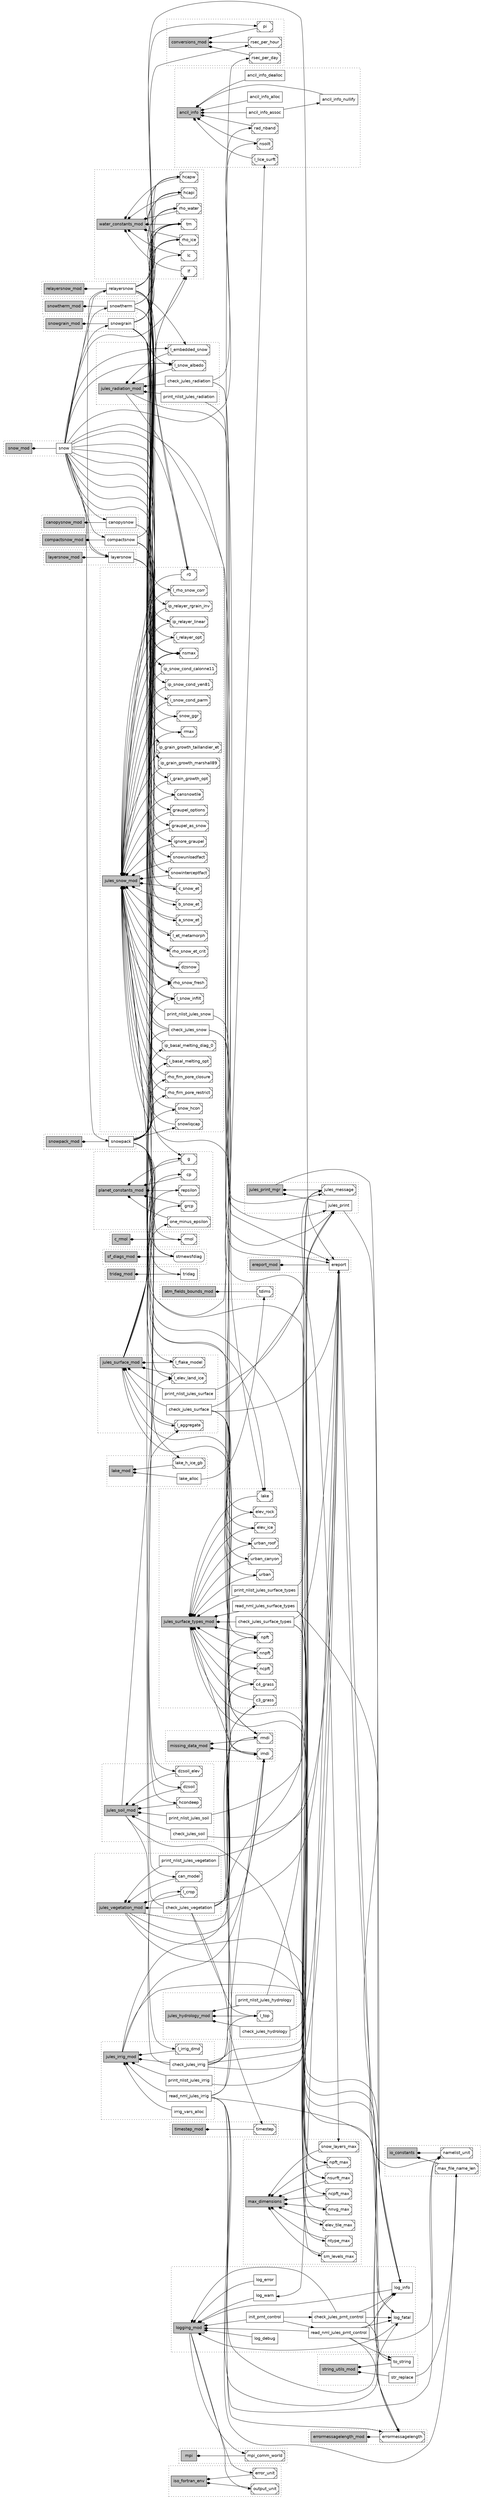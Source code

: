 digraph base {
	graph [rankdir=LR style=dotted]
	node [fontname=Helvetica shape=box]
	edge [arrowhead=normal arrowtail=none dir=both]
	snow_mod -> snow_mod__snow [arrowhead=none arrowtail=diamond]
	canopysnow_mod -> canopysnow_mod__canopysnow [arrowhead=none arrowtail=diamond]
	snow_mod__snow -> canopysnow_mod__canopysnow
	compactsnow_mod -> compactsnow_mod__compactsnow [arrowhead=none arrowtail=diamond]
	snow_mod__snow -> compactsnow_mod__compactsnow
	layersnow_mod -> layersnow_mod__layersnow [arrowhead=none arrowtail=diamond]
	snow_mod__snow -> layersnow_mod__layersnow
	relayersnow_mod -> relayersnow_mod__relayersnow [arrowhead=none arrowtail=diamond]
	snow_mod__snow -> relayersnow_mod__relayersnow
	snowgrain_mod -> snowgrain_mod__snowgrain [arrowhead=none arrowtail=diamond]
	snow_mod__snow -> snowgrain_mod__snowgrain
	snowpack_mod -> snowpack_mod__snowpack [arrowhead=none arrowtail=diamond]
	snow_mod__snow -> snowpack_mod__snowpack
	snowtherm_mod -> snowtherm_mod__snowtherm [arrowhead=none arrowtail=diamond]
	snow_mod__snow -> snowtherm_mod__snowtherm
	water_constants_mod -> water_constants_mod__lf [arrowhead=none arrowtail=diamond]
	snow_mod__snow -> water_constants_mod__lf
	jules_snow_mod -> jules_snow_mod__nsmax [arrowhead=none arrowtail=diamond]
	snow_mod__snow -> jules_snow_mod__nsmax
	jules_snow_mod -> jules_snow_mod__l_snow_infilt [arrowhead=none arrowtail=diamond]
	snow_mod__snow -> jules_snow_mod__l_snow_infilt
	jules_snow_mod -> jules_snow_mod__graupel_options [arrowhead=none arrowtail=diamond]
	snow_mod__snow -> jules_snow_mod__graupel_options
	jules_snow_mod -> jules_snow_mod__graupel_as_snow [arrowhead=none arrowtail=diamond]
	snow_mod__snow -> jules_snow_mod__graupel_as_snow
	jules_snow_mod -> jules_snow_mod__ignore_graupel [arrowhead=none arrowtail=diamond]
	snow_mod__snow -> jules_snow_mod__ignore_graupel
	jules_snow_mod -> jules_snow_mod__r0 [arrowhead=none arrowtail=diamond]
	snow_mod__snow -> jules_snow_mod__r0
	jules_snow_mod -> jules_snow_mod__cansnowtile [arrowhead=none arrowtail=diamond]
	snow_mod__snow -> jules_snow_mod__cansnowtile
	jules_surface_types_mod -> jules_surface_types_mod__lake [arrowhead=none arrowtail=diamond]
	snow_mod__snow -> jules_surface_types_mod__lake
	jules_radiation_mod -> jules_radiation_mod__l_snow_albedo [arrowhead=none arrowtail=diamond]
	snow_mod__snow -> jules_radiation_mod__l_snow_albedo
	jules_radiation_mod -> jules_radiation_mod__l_embedded_snow [arrowhead=none arrowtail=diamond]
	snow_mod__snow -> jules_radiation_mod__l_embedded_snow
	sf_diags_mod -> sf_diags_mod__strnewsfdiag [arrowhead=none arrowtail=diamond]
	snow_mod__snow -> sf_diags_mod__strnewsfdiag
	ancil_info -> ancil_info__nsoilt [arrowhead=none arrowtail=diamond]
	snow_mod__snow -> ancil_info__nsoilt
	ancil_info -> ancil_info__ancil_info_nullify [arrowhead=none arrowtail=diamond]
	jules_radiation_mod -> jules_radiation_mod__check_jules_radiation [arrowhead=none arrowtail=diamond]
	ancil_info -> ancil_info__rad_nband [arrowhead=none arrowtail=diamond]
	jules_radiation_mod__check_jules_radiation -> ancil_info__rad_nband
	ereport_mod -> ereport_mod__ereport [arrowhead=none arrowtail=diamond]
	jules_radiation_mod__check_jules_radiation -> ereport_mod__ereport
	jules_print_mgr -> jules_print_mgr__jules_message [arrowhead=none arrowtail=diamond]
	jules_radiation_mod__check_jules_radiation -> jules_print_mgr__jules_message
	max_dimensions -> max_dimensions__snow_layers_max [arrowhead=none arrowtail=diamond]
	jules_snow_mod -> max_dimensions__snow_layers_max
	max_dimensions -> max_dimensions__npft_max [arrowhead=none arrowtail=diamond]
	jules_snow_mod -> max_dimensions__npft_max
	max_dimensions -> max_dimensions__nsurft_max [arrowhead=none arrowtail=diamond]
	jules_snow_mod -> max_dimensions__nsurft_max
	missing_data_mod -> missing_data_mod__rmdi [arrowhead=none arrowtail=diamond]
	jules_snow_mod -> missing_data_mod__rmdi
	jules_surface_types_mod -> jules_surface_types_mod__print_nlist_jules_surface_types [arrowhead=none arrowtail=diamond]
	jules_print_mgr -> jules_print_mgr__jules_print [arrowhead=none arrowtail=diamond]
	jules_surface_types_mod__print_nlist_jules_surface_types -> jules_print_mgr__jules_print
	conversions_mod -> conversions_mod__rsec_per_hour [arrowhead=none arrowtail=diamond]
	snowgrain_mod__snowgrain -> conversions_mod__rsec_per_hour
	conversions_mod -> conversions_mod__pi [arrowhead=none arrowtail=diamond]
	snowgrain_mod__snowgrain -> conversions_mod__pi
	c_rmol -> c_rmol__rmol [arrowhead=none arrowtail=diamond]
	snowgrain_mod__snowgrain -> c_rmol__rmol
	water_constants_mod -> water_constants_mod__rho_ice [arrowhead=none arrowtail=diamond]
	snowgrain_mod__snowgrain -> water_constants_mod__rho_ice
	water_constants_mod -> water_constants_mod__tm [arrowhead=none arrowtail=diamond]
	snowgrain_mod__snowgrain -> water_constants_mod__tm
	snowgrain_mod__snowgrain -> jules_snow_mod__nsmax
	snowgrain_mod__snowgrain -> jules_snow_mod__r0
	jules_snow_mod -> jules_snow_mod__rmax [arrowhead=none arrowtail=diamond]
	snowgrain_mod__snowgrain -> jules_snow_mod__rmax
	jules_snow_mod -> jules_snow_mod__snow_ggr [arrowhead=none arrowtail=diamond]
	snowgrain_mod__snowgrain -> jules_snow_mod__snow_ggr
	jules_snow_mod -> jules_snow_mod__i_grain_growth_opt [arrowhead=none arrowtail=diamond]
	snowgrain_mod__snowgrain -> jules_snow_mod__i_grain_growth_opt
	jules_snow_mod -> jules_snow_mod__ip_grain_growth_marshall89 [arrowhead=none arrowtail=diamond]
	snowgrain_mod__snowgrain -> jules_snow_mod__ip_grain_growth_marshall89
	jules_snow_mod -> jules_snow_mod__ip_grain_growth_taillandier_et [arrowhead=none arrowtail=diamond]
	snowgrain_mod__snowgrain -> jules_snow_mod__ip_grain_growth_taillandier_et
	snowtherm_mod__snowtherm -> jules_snow_mod__nsmax
	jules_snow_mod -> jules_snow_mod__ip_snow_cond_yen81 [arrowhead=none arrowtail=diamond]
	snowtherm_mod__snowtherm -> jules_snow_mod__ip_snow_cond_yen81
	jules_snow_mod -> jules_snow_mod__ip_snow_cond_calonne11 [arrowhead=none arrowtail=diamond]
	snowtherm_mod__snowtherm -> jules_snow_mod__ip_snow_cond_calonne11
	jules_snow_mod -> jules_snow_mod__i_snow_cond_parm [arrowhead=none arrowtail=diamond]
	snowtherm_mod__snowtherm -> jules_snow_mod__i_snow_cond_parm
	water_constants_mod -> water_constants_mod__hcapi [arrowhead=none arrowtail=diamond]
	snowtherm_mod__snowtherm -> water_constants_mod__hcapi
	water_constants_mod -> water_constants_mod__hcapw [arrowhead=none arrowtail=diamond]
	snowtherm_mod__snowtherm -> water_constants_mod__hcapw
	water_constants_mod -> water_constants_mod__rho_water [arrowhead=none arrowtail=diamond]
	snowtherm_mod__snowtherm -> water_constants_mod__rho_water
	layersnow_mod__layersnow -> jules_snow_mod__nsmax
	jules_snow_mod -> jules_snow_mod__dzsnow [arrowhead=none arrowtail=diamond]
	layersnow_mod__layersnow -> jules_snow_mod__dzsnow
	ancil_info -> ancil_info__ancil_info_dealloc [arrowhead=none arrowtail=diamond]
	jules_radiation_mod -> jules_radiation_mod__print_nlist_jules_radiation [arrowhead=none arrowtail=diamond]
	jules_radiation_mod__print_nlist_jules_radiation -> jules_print_mgr__jules_print
	jules_snow_mod -> jules_snow_mod__check_jules_snow [arrowhead=none arrowtail=diamond]
	jules_snow_mod__check_jules_snow -> ereport_mod__ereport
	jules_snow_mod__check_jules_snow -> water_constants_mod__tm
	jules_surface_types_mod -> jules_surface_types_mod__npft [arrowhead=none arrowtail=diamond]
	jules_snow_mod__check_jules_snow -> jules_surface_types_mod__npft
	jules_surface_mod -> jules_surface_mod__l_aggregate [arrowhead=none arrowtail=diamond]
	jules_snow_mod__check_jules_snow -> jules_surface_mod__l_aggregate
	jules_vegetation_mod -> jules_vegetation_mod__can_model [arrowhead=none arrowtail=diamond]
	jules_snow_mod__check_jules_snow -> jules_vegetation_mod__can_model
	relayersnow_mod__relayersnow -> layersnow_mod__layersnow
	relayersnow_mod__relayersnow -> ereport_mod__ereport
	relayersnow_mod__relayersnow -> water_constants_mod__hcapi
	relayersnow_mod__relayersnow -> water_constants_mod__hcapw
	relayersnow_mod__relayersnow -> water_constants_mod__tm
	relayersnow_mod__relayersnow -> jules_snow_mod__nsmax
	jules_snow_mod -> jules_snow_mod__rho_snow_fresh [arrowhead=none arrowtail=diamond]
	relayersnow_mod__relayersnow -> jules_snow_mod__rho_snow_fresh
	relayersnow_mod__relayersnow -> jules_snow_mod__r0
	jules_snow_mod -> jules_snow_mod__l_rho_snow_corr [arrowhead=none arrowtail=diamond]
	relayersnow_mod__relayersnow -> jules_snow_mod__l_rho_snow_corr
	jules_snow_mod -> jules_snow_mod__i_relayer_opt [arrowhead=none arrowtail=diamond]
	relayersnow_mod__relayersnow -> jules_snow_mod__i_relayer_opt
	jules_snow_mod -> jules_snow_mod__ip_relayer_linear [arrowhead=none arrowtail=diamond]
	relayersnow_mod__relayersnow -> jules_snow_mod__ip_relayer_linear
	jules_snow_mod -> jules_snow_mod__ip_relayer_rgrain_inv [arrowhead=none arrowtail=diamond]
	relayersnow_mod__relayersnow -> jules_snow_mod__ip_relayer_rgrain_inv
	relayersnow_mod__relayersnow -> jules_radiation_mod__l_snow_albedo
	relayersnow_mod__relayersnow -> jules_radiation_mod__l_embedded_snow
	jules_snow_mod -> jules_snow_mod__print_nlist_jules_snow [arrowhead=none arrowtail=diamond]
	jules_snow_mod__print_nlist_jules_snow -> jules_print_mgr__jules_print
	missing_data_mod -> missing_data_mod__imdi [arrowhead=none arrowtail=diamond]
	jules_radiation_mod -> missing_data_mod__imdi
	jules_radiation_mod -> missing_data_mod__rmdi
	compactsnow_mod__compactsnow -> water_constants_mod__rho_ice
	compactsnow_mod__compactsnow -> water_constants_mod__tm
	compactsnow_mod__compactsnow -> jules_snow_mod__nsmax
	jules_snow_mod -> jules_snow_mod__l_et_metamorph [arrowhead=none arrowtail=diamond]
	compactsnow_mod__compactsnow -> jules_snow_mod__l_et_metamorph
	jules_snow_mod -> jules_snow_mod__a_snow_et [arrowhead=none arrowtail=diamond]
	compactsnow_mod__compactsnow -> jules_snow_mod__a_snow_et
	jules_snow_mod -> jules_snow_mod__b_snow_et [arrowhead=none arrowtail=diamond]
	compactsnow_mod__compactsnow -> jules_snow_mod__b_snow_et
	jules_snow_mod -> jules_snow_mod__c_snow_et [arrowhead=none arrowtail=diamond]
	compactsnow_mod__compactsnow -> jules_snow_mod__c_snow_et
	jules_snow_mod -> jules_snow_mod__rho_snow_et_crit [arrowhead=none arrowtail=diamond]
	compactsnow_mod__compactsnow -> jules_snow_mod__rho_snow_et_crit
	planet_constants_mod -> planet_constants_mod__g [arrowhead=none arrowtail=diamond]
	compactsnow_mod__compactsnow -> planet_constants_mod__g
	jules_surface_types_mod -> jules_surface_types_mod__check_jules_surface_types [arrowhead=none arrowtail=diamond]
	jules_surface_types_mod__check_jules_surface_types -> max_dimensions__npft_max
	max_dimensions -> max_dimensions__ncpft_max [arrowhead=none arrowtail=diamond]
	jules_surface_types_mod__check_jules_surface_types -> max_dimensions__ncpft_max
	max_dimensions -> max_dimensions__nnvg_max [arrowhead=none arrowtail=diamond]
	jules_surface_types_mod__check_jules_surface_types -> max_dimensions__nnvg_max
	jules_surface_types_mod__check_jules_surface_types -> ereport_mod__ereport
	max_dimensions -> max_dimensions__elev_tile_max [arrowhead=none arrowtail=diamond]
	jules_surface_types_mod -> max_dimensions__elev_tile_max
	max_dimensions -> max_dimensions__ntype_max [arrowhead=none arrowtail=diamond]
	jules_surface_types_mod -> max_dimensions__ntype_max
	jules_surface_types_mod -> missing_data_mod__imdi
	ancil_info -> ancil_info__ancil_info_assoc [arrowhead=none arrowtail=diamond]
	ancil_info__ancil_info_assoc -> ancil_info__ancil_info_nullify
	tridag_mod -> tridag_mod__tridag [arrowhead=none arrowtail=diamond]
	snowpack_mod__snowpack -> tridag_mod__tridag
	snowpack_mod__snowpack -> water_constants_mod__hcapi
	snowpack_mod__snowpack -> water_constants_mod__hcapw
	snowpack_mod__snowpack -> water_constants_mod__lf
	snowpack_mod__snowpack -> water_constants_mod__rho_ice
	snowpack_mod__snowpack -> water_constants_mod__rho_water
	snowpack_mod__snowpack -> water_constants_mod__tm
	ancil_info -> ancil_info__l_lice_surft [arrowhead=none arrowtail=diamond]
	snowpack_mod__snowpack -> ancil_info__l_lice_surft
	jules_soil_mod -> jules_soil_mod__dzsoil [arrowhead=none arrowtail=diamond]
	snowpack_mod__snowpack -> jules_soil_mod__dzsoil
	jules_soil_mod -> jules_soil_mod__dzsoil_elev [arrowhead=none arrowtail=diamond]
	snowpack_mod__snowpack -> jules_soil_mod__dzsoil_elev
	jules_soil_mod -> jules_soil_mod__hcondeep [arrowhead=none arrowtail=diamond]
	snowpack_mod__snowpack -> jules_soil_mod__hcondeep
	jules_surface_mod -> jules_surface_mod__l_elev_land_ice [arrowhead=none arrowtail=diamond]
	snowpack_mod__snowpack -> jules_surface_mod__l_elev_land_ice
	jules_surface_mod -> jules_surface_mod__l_flake_model [arrowhead=none arrowtail=diamond]
	snowpack_mod__snowpack -> jules_surface_mod__l_flake_model
	snowpack_mod__snowpack -> jules_surface_types_mod__lake
	snowpack_mod__snowpack -> jules_snow_mod__nsmax
	snowpack_mod__snowpack -> jules_snow_mod__l_snow_infilt
	jules_snow_mod -> jules_snow_mod__i_basal_melting_opt [arrowhead=none arrowtail=diamond]
	snowpack_mod__snowpack -> jules_snow_mod__i_basal_melting_opt
	jules_snow_mod -> jules_snow_mod__ip_basal_melting_diag_0 [arrowhead=none arrowtail=diamond]
	snowpack_mod__snowpack -> jules_snow_mod__ip_basal_melting_diag_0
	snowpack_mod__snowpack -> jules_snow_mod__rho_snow_fresh
	jules_snow_mod -> jules_snow_mod__snowliqcap [arrowhead=none arrowtail=diamond]
	snowpack_mod__snowpack -> jules_snow_mod__snowliqcap
	jules_snow_mod -> jules_snow_mod__snow_hcon [arrowhead=none arrowtail=diamond]
	snowpack_mod__snowpack -> jules_snow_mod__snow_hcon
	jules_snow_mod -> jules_snow_mod__rho_firn_pore_restrict [arrowhead=none arrowtail=diamond]
	snowpack_mod__snowpack -> jules_snow_mod__rho_firn_pore_restrict
	jules_snow_mod -> jules_snow_mod__rho_firn_pore_closure [arrowhead=none arrowtail=diamond]
	snowpack_mod__snowpack -> jules_snow_mod__rho_firn_pore_closure
	lake_mod -> lake_mod__lake_h_ice_gb [arrowhead=none arrowtail=diamond]
	snowpack_mod__snowpack -> lake_mod__lake_h_ice_gb
	snowpack_mod__snowpack -> sf_diags_mod__strnewsfdiag
	ancil_info -> ancil_info__ancil_info_alloc [arrowhead=none arrowtail=diamond]
	jules_snow_mod -> jules_snow_mod__snowinterceptfact [arrowhead=none arrowtail=diamond]
	canopysnow_mod__canopysnow -> jules_snow_mod__snowinterceptfact
	jules_snow_mod -> jules_snow_mod__snowunloadfact [arrowhead=none arrowtail=diamond]
	canopysnow_mod__canopysnow -> jules_snow_mod__snowunloadfact
	jules_surface_types_mod -> jules_surface_types_mod__read_nml_jules_surface_types [arrowhead=none arrowtail=diamond]
	io_constants -> io_constants__namelist_unit [arrowhead=none arrowtail=diamond]
	jules_surface_types_mod__read_nml_jules_surface_types -> io_constants__namelist_unit
	string_utils_mod -> string_utils_mod__to_string [arrowhead=none arrowtail=diamond]
	jules_surface_types_mod__read_nml_jules_surface_types -> string_utils_mod__to_string
	logging_mod -> logging_mod__log_info [arrowhead=none arrowtail=diamond]
	jules_surface_types_mod__read_nml_jules_surface_types -> logging_mod__log_info
	logging_mod -> logging_mod__log_fatal [arrowhead=none arrowtail=diamond]
	jules_surface_types_mod__read_nml_jules_surface_types -> logging_mod__log_fatal
	errormessagelength_mod -> errormessagelength_mod__errormessagelength [arrowhead=none arrowtail=diamond]
	jules_surface_types_mod__read_nml_jules_surface_types -> errormessagelength_mod__errormessagelength
	logging_mod -> logging_mod__log_error [arrowhead=none arrowtail=diamond]
	logging_mod -> logging_mod__check_jules_prnt_control [arrowhead=none arrowtail=diamond]
	logging_mod__check_jules_prnt_control -> errormessagelength_mod__errormessagelength
	logging_mod__check_jules_prnt_control -> logging_mod__log_info
	logging_mod__check_jules_prnt_control -> logging_mod__log_fatal
	string_utils_mod -> string_utils_mod__str_replace [arrowhead=none arrowtail=diamond]
	io_constants -> io_constants__max_file_name_len [arrowhead=none arrowtail=diamond]
	string_utils_mod__str_replace -> io_constants__max_file_name_len
	ereport_mod__ereport -> logging_mod__log_info
	logging_mod -> logging_mod__log_warn [arrowhead=none arrowtail=diamond]
	ereport_mod__ereport -> logging_mod__log_warn
	ereport_mod__ereport -> logging_mod__log_fatal
	water_constants_mod -> water_constants_mod__lc [arrowhead=none arrowtail=diamond]
	jules_surface_mod -> water_constants_mod__lc
	jules_surface_mod -> water_constants_mod__lf
	planet_constants_mod -> planet_constants_mod__cp [arrowhead=none arrowtail=diamond]
	jules_surface_mod -> planet_constants_mod__cp
	planet_constants_mod -> planet_constants_mod__one_minus_epsilon [arrowhead=none arrowtail=diamond]
	jules_surface_mod -> planet_constants_mod__one_minus_epsilon
	planet_constants_mod -> planet_constants_mod__grcp [arrowhead=none arrowtail=diamond]
	jules_surface_mod -> planet_constants_mod__grcp
	jules_surface_mod -> planet_constants_mod__g
	planet_constants_mod -> planet_constants_mod__repsilon [arrowhead=none arrowtail=diamond]
	jules_surface_mod -> planet_constants_mod__repsilon
	jules_surface_mod -> missing_data_mod__imdi
	jules_surface_mod -> missing_data_mod__rmdi
	jules_surface_mod -> jules_surface_mod__print_nlist_jules_surface [arrowhead=none arrowtail=diamond]
	jules_surface_mod__print_nlist_jules_surface -> jules_print_mgr__jules_print
	jules_vegetation_mod -> max_dimensions__npft_max
	jules_vegetation_mod -> max_dimensions__nsurft_max
	jules_vegetation_mod -> missing_data_mod__rmdi
	jules_vegetation_mod -> missing_data_mod__imdi
	mpi -> mpi__mpi_comm_world [arrowhead=none arrowtail=diamond]
	logging_mod -> mpi__mpi_comm_world
	iso_fortran_env -> iso_fortran_env__output_unit [arrowhead=none arrowtail=diamond]
	logging_mod -> iso_fortran_env__output_unit
	iso_fortran_env -> iso_fortran_env__error_unit [arrowhead=none arrowtail=diamond]
	logging_mod -> iso_fortran_env__error_unit
	jules_print_mgr -> logging_mod__log_info
	jules_soil_mod -> jules_soil_mod__print_nlist_jules_soil [arrowhead=none arrowtail=diamond]
	jules_soil_mod__print_nlist_jules_soil -> jules_print_mgr__jules_print
	logging_mod -> logging_mod__log_debug [arrowhead=none arrowtail=diamond]
	logging_mod -> logging_mod__read_nml_jules_prnt_control [arrowhead=none arrowtail=diamond]
	logging_mod__read_nml_jules_prnt_control -> io_constants__namelist_unit
	logging_mod__read_nml_jules_prnt_control -> string_utils_mod__to_string
	logging_mod__read_nml_jules_prnt_control -> errormessagelength_mod__errormessagelength
	logging_mod__read_nml_jules_prnt_control -> logging_mod__log_info
	logging_mod__read_nml_jules_prnt_control -> logging_mod__log_fatal
	jules_surface_mod -> jules_surface_mod__check_jules_surface [arrowhead=none arrowtail=diamond]
	jules_surface_mod__check_jules_surface -> ereport_mod__ereport
	jules_surface_types_mod -> jules_surface_types_mod__elev_ice [arrowhead=none arrowtail=diamond]
	jules_surface_mod__check_jules_surface -> jules_surface_types_mod__elev_ice
	jules_surface_types_mod -> jules_surface_types_mod__elev_rock [arrowhead=none arrowtail=diamond]
	jules_surface_mod__check_jules_surface -> jules_surface_types_mod__elev_rock
	jules_surface_types_mod -> jules_surface_types_mod__urban [arrowhead=none arrowtail=diamond]
	jules_surface_mod__check_jules_surface -> jules_surface_types_mod__urban
	jules_surface_types_mod -> jules_surface_types_mod__urban_canyon [arrowhead=none arrowtail=diamond]
	jules_surface_mod__check_jules_surface -> jules_surface_types_mod__urban_canyon
	jules_surface_types_mod -> jules_surface_types_mod__urban_roof [arrowhead=none arrowtail=diamond]
	jules_surface_mod__check_jules_surface -> jules_surface_types_mod__urban_roof
	jules_surface_mod__check_jules_surface -> jules_print_mgr__jules_message
	jules_vegetation_mod -> jules_vegetation_mod__print_nlist_jules_vegetation [arrowhead=none arrowtail=diamond]
	jules_vegetation_mod__print_nlist_jules_vegetation -> jules_print_mgr__jules_print
	jules_soil_mod -> jules_soil_mod__check_jules_soil [arrowhead=none arrowtail=diamond]
	jules_soil_mod__check_jules_soil -> ereport_mod__ereport
	jules_vegetation_mod -> jules_vegetation_mod__check_jules_vegetation [arrowhead=none arrowtail=diamond]
	jules_vegetation_mod__check_jules_vegetation -> ereport_mod__ereport
	conversions_mod -> conversions_mod__rsec_per_day [arrowhead=none arrowtail=diamond]
	jules_vegetation_mod__check_jules_vegetation -> conversions_mod__rsec_per_day
	jules_vegetation_mod__check_jules_vegetation -> jules_surface_types_mod__npft
	jules_surface_types_mod -> jules_surface_types_mod__ncpft [arrowhead=none arrowtail=diamond]
	jules_vegetation_mod__check_jules_vegetation -> jules_surface_types_mod__ncpft
	jules_surface_types_mod -> jules_surface_types_mod__nnpft [arrowhead=none arrowtail=diamond]
	jules_vegetation_mod__check_jules_vegetation -> jules_surface_types_mod__nnpft
	jules_surface_types_mod -> jules_surface_types_mod__c3_grass [arrowhead=none arrowtail=diamond]
	jules_vegetation_mod__check_jules_vegetation -> jules_surface_types_mod__c3_grass
	jules_surface_types_mod -> jules_surface_types_mod__c4_grass [arrowhead=none arrowtail=diamond]
	jules_vegetation_mod__check_jules_vegetation -> jules_surface_types_mod__c4_grass
	jules_vegetation_mod__check_jules_vegetation -> jules_surface_mod__l_aggregate
	jules_hydrology_mod -> jules_hydrology_mod__l_top [arrowhead=none arrowtail=diamond]
	jules_vegetation_mod__check_jules_vegetation -> jules_hydrology_mod__l_top
	timestep_mod -> timestep_mod__timestep [arrowhead=none arrowtail=diamond]
	jules_vegetation_mod__check_jules_vegetation -> timestep_mod__timestep
	jules_vegetation_mod__check_jules_vegetation -> jules_print_mgr__jules_message
	jules_print_mgr__jules_print -> logging_mod__log_info
	lake_mod -> lake_mod__lake_alloc [arrowhead=none arrowtail=diamond]
	atm_fields_bounds_mod -> atm_fields_bounds_mod__tdims [arrowhead=none arrowtail=diamond]
	lake_mod__lake_alloc -> atm_fields_bounds_mod__tdims
	logging_mod -> logging_mod__init_prnt_control [arrowhead=none arrowtail=diamond]
	logging_mod__init_prnt_control -> logging_mod__read_nml_jules_prnt_control
	logging_mod__init_prnt_control -> logging_mod__check_jules_prnt_control
	max_dimensions -> max_dimensions__sm_levels_max [arrowhead=none arrowtail=diamond]
	jules_soil_mod -> max_dimensions__sm_levels_max
	jules_irrig_mod -> jules_irrig_mod__l_irrig_dmd [arrowhead=none arrowtail=diamond]
	jules_soil_mod -> jules_irrig_mod__l_irrig_dmd
	jules_soil_mod -> jules_surface_mod__l_elev_land_ice
	jules_irrig_mod -> jules_irrig_mod__read_nml_jules_irrig [arrowhead=none arrowtail=diamond]
	jules_irrig_mod__read_nml_jules_irrig -> io_constants__max_file_name_len
	jules_irrig_mod__read_nml_jules_irrig -> io_constants__namelist_unit
	jules_irrig_mod__read_nml_jules_irrig -> string_utils_mod__to_string
	jules_irrig_mod__read_nml_jules_irrig -> logging_mod__log_info
	jules_irrig_mod__read_nml_jules_irrig -> logging_mod__log_fatal
	jules_irrig_mod__read_nml_jules_irrig -> errormessagelength_mod__errormessagelength
	jules_irrig_mod__read_nml_jules_irrig -> missing_data_mod__imdi
	jules_irrig_mod__read_nml_jules_irrig -> missing_data_mod__rmdi
	jules_irrig_mod -> jules_irrig_mod__print_nlist_jules_irrig [arrowhead=none arrowtail=diamond]
	jules_irrig_mod__print_nlist_jules_irrig -> jules_print_mgr__jules_print
	jules_hydrology_mod -> jules_hydrology_mod__print_nlist_jules_hydrology [arrowhead=none arrowtail=diamond]
	jules_hydrology_mod__print_nlist_jules_hydrology -> jules_print_mgr__jules_print
	jules_irrig_mod -> jules_irrig_mod__check_jules_irrig [arrowhead=none arrowtail=diamond]
	jules_irrig_mod__check_jules_irrig -> ereport_mod__ereport
	jules_irrig_mod__check_jules_irrig -> jules_print_mgr__jules_message
	jules_irrig_mod__check_jules_irrig -> jules_print_mgr__jules_print
	jules_irrig_mod__check_jules_irrig -> jules_hydrology_mod__l_top
	jules_vegetation_mod -> jules_vegetation_mod__l_crop [arrowhead=none arrowtail=diamond]
	jules_irrig_mod__check_jules_irrig -> jules_vegetation_mod__l_crop
	jules_irrig_mod__check_jules_irrig -> jules_surface_types_mod__c3_grass
	jules_irrig_mod__check_jules_irrig -> jules_surface_types_mod__c4_grass
	jules_hydrology_mod -> jules_hydrology_mod__check_jules_hydrology [arrowhead=none arrowtail=diamond]
	jules_hydrology_mod__check_jules_hydrology -> ereport_mod__ereport
	jules_irrig_mod -> missing_data_mod__imdi
	jules_irrig_mod -> missing_data_mod__rmdi
	jules_irrig_mod -> max_dimensions__npft_max
	jules_irrig_mod -> jules_irrig_mod__irrig_vars_alloc [arrowhead=none arrowtail=diamond]
	subgraph cluster_snow_mod {
		graph [rankdir=LR style=dotted]
		node [fontname=Helvetica shape=box]
		edge [arrowhead=normal arrowtail=none dir=both]
		snow_mod [fillcolor=grey style=filled]
		snow_mod__snow [label=snow fillcolor=transparent style=filled]
	}
	subgraph cluster_canopysnow_mod {
		graph [rankdir=LR style=dotted]
		node [fontname=Helvetica shape=box]
		edge [arrowhead=normal arrowtail=none dir=both]
		canopysnow_mod [fillcolor=grey style=filled]
		canopysnow_mod__canopysnow [label=canopysnow fillcolor=transparent style=filled]
	}
	subgraph cluster_compactsnow_mod {
		graph [rankdir=LR style=dotted]
		node [fontname=Helvetica shape=box]
		edge [arrowhead=normal arrowtail=none dir=both]
		compactsnow_mod [fillcolor=grey style=filled]
		compactsnow_mod__compactsnow [label=compactsnow fillcolor=transparent style=filled]
	}
	subgraph cluster_layersnow_mod {
		graph [rankdir=LR style=dotted]
		node [fontname=Helvetica shape=box]
		edge [arrowhead=normal arrowtail=none dir=both]
		layersnow_mod [fillcolor=grey style=filled]
		layersnow_mod__layersnow [label=layersnow fillcolor=transparent style=filled]
	}
	subgraph cluster_relayersnow_mod {
		graph [rankdir=LR style=dotted]
		node [fontname=Helvetica shape=box]
		edge [arrowhead=normal arrowtail=none dir=both]
		relayersnow_mod [fillcolor=grey style=filled]
		relayersnow_mod__relayersnow [label=relayersnow fillcolor=transparent style=filled]
	}
	subgraph cluster_snowgrain_mod {
		graph [rankdir=LR style=dotted]
		node [fontname=Helvetica shape=box]
		edge [arrowhead=normal arrowtail=none dir=both]
		snowgrain_mod [fillcolor=grey style=filled]
		snowgrain_mod__snowgrain [label=snowgrain fillcolor=transparent style=filled]
	}
	subgraph cluster_snowpack_mod {
		graph [rankdir=LR style=dotted]
		node [fontname=Helvetica shape=box]
		edge [arrowhead=normal arrowtail=none dir=both]
		snowpack_mod [fillcolor=grey style=filled]
		snowpack_mod__snowpack [label=snowpack fillcolor=transparent style=filled]
	}
	subgraph cluster_snowtherm_mod {
		graph [rankdir=LR style=dotted]
		node [fontname=Helvetica shape=box]
		edge [arrowhead=normal arrowtail=none dir=both]
		snowtherm_mod [fillcolor=grey style=filled]
		snowtherm_mod__snowtherm [label=snowtherm fillcolor=transparent style=filled]
	}
	subgraph cluster_water_constants_mod {
		graph [rankdir=LR style=dotted]
		node [fontname=Helvetica shape=box]
		edge [arrowhead=normal arrowtail=none dir=both]
		water_constants_mod [fillcolor=grey style=filled]
		water_constants_mod__lf [label=lf fillcolor=transparent style=diagonals]
		water_constants_mod__rho_ice [label=rho_ice fillcolor=transparent style=diagonals]
		water_constants_mod__tm [label=tm fillcolor=transparent style=diagonals]
		water_constants_mod__hcapi [label=hcapi fillcolor=transparent style=diagonals]
		water_constants_mod__hcapw [label=hcapw fillcolor=transparent style=diagonals]
		water_constants_mod__rho_water [label=rho_water fillcolor=transparent style=diagonals]
		water_constants_mod__lc [label=lc fillcolor=transparent style=diagonals]
	}
	subgraph cluster_jules_snow_mod {
		graph [rankdir=LR style=dotted]
		node [fontname=Helvetica shape=box]
		edge [arrowhead=normal arrowtail=none dir=both]
		jules_snow_mod [fillcolor=grey style=filled]
		jules_snow_mod__nsmax [label=nsmax fillcolor=transparent style=diagonals]
		jules_snow_mod__l_snow_infilt [label=l_snow_infilt fillcolor=transparent style=diagonals]
		jules_snow_mod__graupel_options [label=graupel_options fillcolor=transparent style=diagonals]
		jules_snow_mod__graupel_as_snow [label=graupel_as_snow fillcolor=transparent style=diagonals]
		jules_snow_mod__ignore_graupel [label=ignore_graupel fillcolor=transparent style=diagonals]
		jules_snow_mod__r0 [label=r0 fillcolor=transparent style=diagonals]
		jules_snow_mod__cansnowtile [label=cansnowtile fillcolor=transparent style=diagonals]
		jules_snow_mod__rmax [label=rmax fillcolor=transparent style=diagonals]
		jules_snow_mod__snow_ggr [label=snow_ggr fillcolor=transparent style=diagonals]
		jules_snow_mod__i_grain_growth_opt [label=i_grain_growth_opt fillcolor=transparent style=diagonals]
		jules_snow_mod__ip_grain_growth_marshall89 [label=ip_grain_growth_marshall89 fillcolor=transparent style=diagonals]
		jules_snow_mod__ip_grain_growth_taillandier_et [label=ip_grain_growth_taillandier_et fillcolor=transparent style=diagonals]
		jules_snow_mod__ip_snow_cond_yen81 [label=ip_snow_cond_yen81 fillcolor=transparent style=diagonals]
		jules_snow_mod__ip_snow_cond_calonne11 [label=ip_snow_cond_calonne11 fillcolor=transparent style=diagonals]
		jules_snow_mod__i_snow_cond_parm [label=i_snow_cond_parm fillcolor=transparent style=diagonals]
		jules_snow_mod__dzsnow [label=dzsnow fillcolor=transparent style=diagonals]
		jules_snow_mod__check_jules_snow [label=check_jules_snow fillcolor=transparent style=filled]
		jules_snow_mod__rho_snow_fresh [label=rho_snow_fresh fillcolor=transparent style=diagonals]
		jules_snow_mod__l_rho_snow_corr [label=l_rho_snow_corr fillcolor=transparent style=diagonals]
		jules_snow_mod__i_relayer_opt [label=i_relayer_opt fillcolor=transparent style=diagonals]
		jules_snow_mod__ip_relayer_linear [label=ip_relayer_linear fillcolor=transparent style=diagonals]
		jules_snow_mod__ip_relayer_rgrain_inv [label=ip_relayer_rgrain_inv fillcolor=transparent style=diagonals]
		jules_snow_mod__print_nlist_jules_snow [label=print_nlist_jules_snow fillcolor=transparent style=filled]
		jules_snow_mod__l_et_metamorph [label=l_et_metamorph fillcolor=transparent style=diagonals]
		jules_snow_mod__a_snow_et [label=a_snow_et fillcolor=transparent style=diagonals]
		jules_snow_mod__b_snow_et [label=b_snow_et fillcolor=transparent style=diagonals]
		jules_snow_mod__c_snow_et [label=c_snow_et fillcolor=transparent style=diagonals]
		jules_snow_mod__rho_snow_et_crit [label=rho_snow_et_crit fillcolor=transparent style=diagonals]
		jules_snow_mod__i_basal_melting_opt [label=i_basal_melting_opt fillcolor=transparent style=diagonals]
		jules_snow_mod__ip_basal_melting_diag_0 [label=ip_basal_melting_diag_0 fillcolor=transparent style=diagonals]
		jules_snow_mod__snowliqcap [label=snowliqcap fillcolor=transparent style=diagonals]
		jules_snow_mod__snow_hcon [label=snow_hcon fillcolor=transparent style=diagonals]
		jules_snow_mod__rho_firn_pore_restrict [label=rho_firn_pore_restrict fillcolor=transparent style=diagonals]
		jules_snow_mod__rho_firn_pore_closure [label=rho_firn_pore_closure fillcolor=transparent style=diagonals]
		jules_snow_mod__snowinterceptfact [label=snowinterceptfact fillcolor=transparent style=diagonals]
		jules_snow_mod__snowunloadfact [label=snowunloadfact fillcolor=transparent style=diagonals]
	}
	subgraph cluster_jules_surface_types_mod {
		graph [rankdir=LR style=dotted]
		node [fontname=Helvetica shape=box]
		edge [arrowhead=normal arrowtail=none dir=both]
		jules_surface_types_mod [fillcolor=grey style=filled]
		jules_surface_types_mod__lake [label=lake fillcolor=transparent style=diagonals]
		jules_surface_types_mod__print_nlist_jules_surface_types [label=print_nlist_jules_surface_types fillcolor=transparent style=filled]
		jules_surface_types_mod__npft [label=npft fillcolor=transparent style=diagonals]
		jules_surface_types_mod__check_jules_surface_types [label=check_jules_surface_types fillcolor=transparent style=filled]
		jules_surface_types_mod__read_nml_jules_surface_types [label=read_nml_jules_surface_types fillcolor=transparent style=filled]
		jules_surface_types_mod__elev_ice [label=elev_ice fillcolor=transparent style=diagonals]
		jules_surface_types_mod__elev_rock [label=elev_rock fillcolor=transparent style=diagonals]
		jules_surface_types_mod__urban [label=urban fillcolor=transparent style=diagonals]
		jules_surface_types_mod__urban_canyon [label=urban_canyon fillcolor=transparent style=diagonals]
		jules_surface_types_mod__urban_roof [label=urban_roof fillcolor=transparent style=diagonals]
		jules_surface_types_mod__ncpft [label=ncpft fillcolor=transparent style=diagonals]
		jules_surface_types_mod__nnpft [label=nnpft fillcolor=transparent style=diagonals]
		jules_surface_types_mod__c3_grass [label=c3_grass fillcolor=transparent style=diagonals]
		jules_surface_types_mod__c4_grass [label=c4_grass fillcolor=transparent style=diagonals]
	}
	subgraph cluster_jules_radiation_mod {
		graph [rankdir=LR style=dotted]
		node [fontname=Helvetica shape=box]
		edge [arrowhead=normal arrowtail=none dir=both]
		jules_radiation_mod [fillcolor=grey style=filled]
		jules_radiation_mod__l_snow_albedo [label=l_snow_albedo fillcolor=transparent style=diagonals]
		jules_radiation_mod__l_embedded_snow [label=l_embedded_snow fillcolor=transparent style=diagonals]
		jules_radiation_mod__check_jules_radiation [label=check_jules_radiation fillcolor=transparent style=filled]
		jules_radiation_mod__print_nlist_jules_radiation [label=print_nlist_jules_radiation fillcolor=transparent style=filled]
	}
	subgraph cluster_sf_diags_mod {
		graph [rankdir=LR style=dotted]
		node [fontname=Helvetica shape=box]
		edge [arrowhead=normal arrowtail=none dir=both]
		sf_diags_mod [fillcolor=grey style=filled]
		sf_diags_mod__strnewsfdiag [label=strnewsfdiag fillcolor=transparent style=rounded]
	}
	subgraph cluster_ancil_info {
		graph [rankdir=LR style=dotted]
		node [fontname=Helvetica shape=box]
		edge [arrowhead=normal arrowtail=none dir=both]
		ancil_info [fillcolor=grey style=filled]
		ancil_info__nsoilt [label=nsoilt fillcolor=transparent style=diagonals]
		ancil_info__ancil_info_nullify [label=ancil_info_nullify fillcolor=transparent style=filled]
		ancil_info__rad_nband [label=rad_nband fillcolor=transparent style=diagonals]
		ancil_info__ancil_info_dealloc [label=ancil_info_dealloc fillcolor=transparent style=filled]
		ancil_info__ancil_info_assoc [label=ancil_info_assoc fillcolor=transparent style=filled]
		ancil_info__l_lice_surft [label=l_lice_surft fillcolor=transparent style=diagonals]
		ancil_info__ancil_info_alloc [label=ancil_info_alloc fillcolor=transparent style=filled]
	}
	subgraph cluster_ereport_mod {
		graph [rankdir=LR style=dotted]
		node [fontname=Helvetica shape=box]
		edge [arrowhead=normal arrowtail=none dir=both]
		ereport_mod [fillcolor=grey style=filled]
		ereport_mod__ereport [label=ereport fillcolor=transparent style=filled]
	}
	subgraph cluster_jules_print_mgr {
		graph [rankdir=LR style=dotted]
		node [fontname=Helvetica shape=box]
		edge [arrowhead=normal arrowtail=none dir=both]
		jules_print_mgr [fillcolor=grey style=filled]
		jules_print_mgr__jules_message [label=jules_message fillcolor=transparent style=diagonals]
		jules_print_mgr__jules_print [label=jules_print fillcolor=transparent style=filled]
	}
	subgraph cluster_max_dimensions {
		graph [rankdir=LR style=dotted]
		node [fontname=Helvetica shape=box]
		edge [arrowhead=normal arrowtail=none dir=both]
		max_dimensions [fillcolor=grey style=filled]
		max_dimensions__snow_layers_max [label=snow_layers_max fillcolor=transparent style=diagonals]
		max_dimensions__npft_max [label=npft_max fillcolor=transparent style=diagonals]
		max_dimensions__nsurft_max [label=nsurft_max fillcolor=transparent style=diagonals]
		max_dimensions__ncpft_max [label=ncpft_max fillcolor=transparent style=diagonals]
		max_dimensions__nnvg_max [label=nnvg_max fillcolor=transparent style=diagonals]
		max_dimensions__elev_tile_max [label=elev_tile_max fillcolor=transparent style=diagonals]
		max_dimensions__ntype_max [label=ntype_max fillcolor=transparent style=diagonals]
		max_dimensions__sm_levels_max [label=sm_levels_max fillcolor=transparent style=diagonals]
	}
	subgraph cluster_missing_data_mod {
		graph [rankdir=LR style=dotted]
		node [fontname=Helvetica shape=box]
		edge [arrowhead=normal arrowtail=none dir=both]
		missing_data_mod [fillcolor=grey style=filled]
		missing_data_mod__rmdi [label=rmdi fillcolor=transparent style=diagonals]
		missing_data_mod__imdi [label=imdi fillcolor=transparent style=diagonals]
	}
	subgraph cluster_conversions_mod {
		graph [rankdir=LR style=dotted]
		node [fontname=Helvetica shape=box]
		edge [arrowhead=normal arrowtail=none dir=both]
		conversions_mod [fillcolor=grey style=filled]
		conversions_mod__rsec_per_hour [label=rsec_per_hour fillcolor=transparent style=diagonals]
		conversions_mod__pi [label=pi fillcolor=transparent style=diagonals]
		conversions_mod__rsec_per_day [label=rsec_per_day fillcolor=transparent style=diagonals]
	}
	subgraph cluster_c_rmol {
		graph [rankdir=LR style=dotted]
		node [fontname=Helvetica shape=box]
		edge [arrowhead=normal arrowtail=none dir=both]
		c_rmol [fillcolor=grey style=filled]
		c_rmol__rmol [label=rmol fillcolor=transparent style=diagonals]
	}
	subgraph cluster_jules_surface_mod {
		graph [rankdir=LR style=dotted]
		node [fontname=Helvetica shape=box]
		edge [arrowhead=normal arrowtail=none dir=both]
		jules_surface_mod [fillcolor=grey style=filled]
		jules_surface_mod__l_aggregate [label=l_aggregate fillcolor=transparent style=diagonals]
		jules_surface_mod__l_elev_land_ice [label=l_elev_land_ice fillcolor=transparent style=diagonals]
		jules_surface_mod__l_flake_model [label=l_flake_model fillcolor=transparent style=diagonals]
		jules_surface_mod__print_nlist_jules_surface [label=print_nlist_jules_surface fillcolor=transparent style=filled]
		jules_surface_mod__check_jules_surface [label=check_jules_surface fillcolor=transparent style=filled]
	}
	subgraph cluster_jules_vegetation_mod {
		graph [rankdir=LR style=dotted]
		node [fontname=Helvetica shape=box]
		edge [arrowhead=normal arrowtail=none dir=both]
		jules_vegetation_mod [fillcolor=grey style=filled]
		jules_vegetation_mod__can_model [label=can_model fillcolor=transparent style=diagonals]
		jules_vegetation_mod__print_nlist_jules_vegetation [label=print_nlist_jules_vegetation fillcolor=transparent style=filled]
		jules_vegetation_mod__check_jules_vegetation [label=check_jules_vegetation fillcolor=transparent style=filled]
		jules_vegetation_mod__l_crop [label=l_crop fillcolor=transparent style=diagonals]
	}
	subgraph cluster_planet_constants_mod {
		graph [rankdir=LR style=dotted]
		node [fontname=Helvetica shape=box]
		edge [arrowhead=normal arrowtail=none dir=both]
		planet_constants_mod [fillcolor=grey style=filled]
		planet_constants_mod__g [label=g fillcolor=transparent style=diagonals]
		planet_constants_mod__cp [label=cp fillcolor=transparent style=diagonals]
		planet_constants_mod__one_minus_epsilon [label=one_minus_epsilon fillcolor=transparent style=diagonals]
		planet_constants_mod__grcp [label=grcp fillcolor=transparent style=diagonals]
		planet_constants_mod__repsilon [label=repsilon fillcolor=transparent style=diagonals]
	}
	subgraph cluster_tridag_mod {
		graph [rankdir=LR style=dotted]
		node [fontname=Helvetica shape=box]
		edge [arrowhead=normal arrowtail=none dir=both]
		tridag_mod [fillcolor=grey style=filled]
		tridag_mod__tridag [label=tridag fillcolor=transparent style=filled]
	}
	subgraph cluster_jules_soil_mod {
		graph [rankdir=LR style=dotted]
		node [fontname=Helvetica shape=box]
		edge [arrowhead=normal arrowtail=none dir=both]
		jules_soil_mod [fillcolor=grey style=filled]
		jules_soil_mod__dzsoil [label=dzsoil fillcolor=transparent style=diagonals]
		jules_soil_mod__dzsoil_elev [label=dzsoil_elev fillcolor=transparent style=diagonals]
		jules_soil_mod__hcondeep [label=hcondeep fillcolor=transparent style=diagonals]
		jules_soil_mod__print_nlist_jules_soil [label=print_nlist_jules_soil fillcolor=transparent style=filled]
		jules_soil_mod__check_jules_soil [label=check_jules_soil fillcolor=transparent style=filled]
	}
	subgraph cluster_lake_mod {
		graph [rankdir=LR style=dotted]
		node [fontname=Helvetica shape=box]
		edge [arrowhead=normal arrowtail=none dir=both]
		lake_mod [fillcolor=grey style=filled]
		lake_mod__lake_h_ice_gb [label=lake_h_ice_gb fillcolor=transparent style=diagonals]
		lake_mod__lake_alloc [label=lake_alloc fillcolor=transparent style=filled]
	}
	subgraph cluster_io_constants {
		graph [rankdir=LR style=dotted]
		node [fontname=Helvetica shape=box]
		edge [arrowhead=normal arrowtail=none dir=both]
		io_constants [fillcolor=grey style=filled]
		io_constants__namelist_unit [label=namelist_unit fillcolor=transparent style=diagonals]
		io_constants__max_file_name_len [label=max_file_name_len fillcolor=transparent style=diagonals]
	}
	subgraph cluster_string_utils_mod {
		graph [rankdir=LR style=dotted]
		node [fontname=Helvetica shape=box]
		edge [arrowhead=normal arrowtail=none dir=both]
		string_utils_mod [fillcolor=grey style=filled]
		string_utils_mod__to_string [label=to_string fillcolor=transparent style=filled]
		string_utils_mod__str_replace [label=str_replace fillcolor=transparent style=filled]
	}
	subgraph cluster_logging_mod {
		graph [rankdir=LR style=dotted]
		node [fontname=Helvetica shape=box]
		edge [arrowhead=normal arrowtail=none dir=both]
		logging_mod [fillcolor=grey style=filled]
		logging_mod__log_info [label=log_info fillcolor=transparent style=filled]
		logging_mod__log_fatal [label=log_fatal fillcolor=transparent style=filled]
		logging_mod__log_error [label=log_error fillcolor=transparent style=filled]
		logging_mod__check_jules_prnt_control [label=check_jules_prnt_control fillcolor=transparent style=filled]
		logging_mod__log_warn [label=log_warn fillcolor=transparent style=filled]
		logging_mod__log_debug [label=log_debug fillcolor=transparent style=filled]
		logging_mod__read_nml_jules_prnt_control [label=read_nml_jules_prnt_control fillcolor=transparent style=filled]
		logging_mod__init_prnt_control [label=init_prnt_control fillcolor=transparent style=filled]
	}
	subgraph cluster_errormessagelength_mod {
		graph [rankdir=LR style=dotted]
		node [fontname=Helvetica shape=box]
		edge [arrowhead=normal arrowtail=none dir=both]
		errormessagelength_mod [fillcolor=grey style=filled]
		errormessagelength_mod__errormessagelength [label=errormessagelength fillcolor=transparent style=diagonals]
	}
	subgraph cluster_mpi {
		graph [rankdir=LR style=dotted]
		node [fontname=Helvetica shape=box]
		edge [arrowhead=normal arrowtail=none dir=both]
		mpi [fillcolor=grey style=filled]
		mpi__mpi_comm_world [label=mpi_comm_world fillcolor=transparent style=diagonals]
	}
	subgraph cluster_iso_fortran_env {
		graph [rankdir=LR style=dotted]
		node [fontname=Helvetica shape=box]
		edge [arrowhead=normal arrowtail=none dir=both]
		iso_fortran_env [fillcolor=grey style=filled]
		iso_fortran_env__output_unit [label=output_unit fillcolor=transparent style=diagonals]
		iso_fortran_env__error_unit [label=error_unit fillcolor=transparent style=diagonals]
	}
	subgraph cluster_jules_hydrology_mod {
		graph [rankdir=LR style=dotted]
		node [fontname=Helvetica shape=box]
		edge [arrowhead=normal arrowtail=none dir=both]
		jules_hydrology_mod [fillcolor=grey style=filled]
		jules_hydrology_mod__l_top [label=l_top fillcolor=transparent style=diagonals]
		jules_hydrology_mod__print_nlist_jules_hydrology [label=print_nlist_jules_hydrology fillcolor=transparent style=filled]
		jules_hydrology_mod__check_jules_hydrology [label=check_jules_hydrology fillcolor=transparent style=filled]
	}
	subgraph cluster_timestep_mod {
		graph [rankdir=LR style=dotted]
		node [fontname=Helvetica shape=box]
		edge [arrowhead=normal arrowtail=none dir=both]
		timestep_mod [fillcolor=grey style=filled]
		timestep_mod__timestep [label=timestep fillcolor=transparent style=diagonals]
	}
	subgraph cluster_atm_fields_bounds_mod {
		graph [rankdir=LR style=dotted]
		node [fontname=Helvetica shape=box]
		edge [arrowhead=normal arrowtail=none dir=both]
		atm_fields_bounds_mod [fillcolor=grey style=filled]
		atm_fields_bounds_mod__tdims [label=tdims fillcolor=transparent style=diagonals]
	}
	subgraph cluster_jules_irrig_mod {
		graph [rankdir=LR style=dotted]
		node [fontname=Helvetica shape=box]
		edge [arrowhead=normal arrowtail=none dir=both]
		jules_irrig_mod [fillcolor=grey style=filled]
		jules_irrig_mod__l_irrig_dmd [label=l_irrig_dmd fillcolor=transparent style=diagonals]
		jules_irrig_mod__read_nml_jules_irrig [label=read_nml_jules_irrig fillcolor=transparent style=filled]
		jules_irrig_mod__print_nlist_jules_irrig [label=print_nlist_jules_irrig fillcolor=transparent style=filled]
		jules_irrig_mod__check_jules_irrig [label=check_jules_irrig fillcolor=transparent style=filled]
		jules_irrig_mod__irrig_vars_alloc [label=irrig_vars_alloc fillcolor=transparent style=filled]
	}
}
